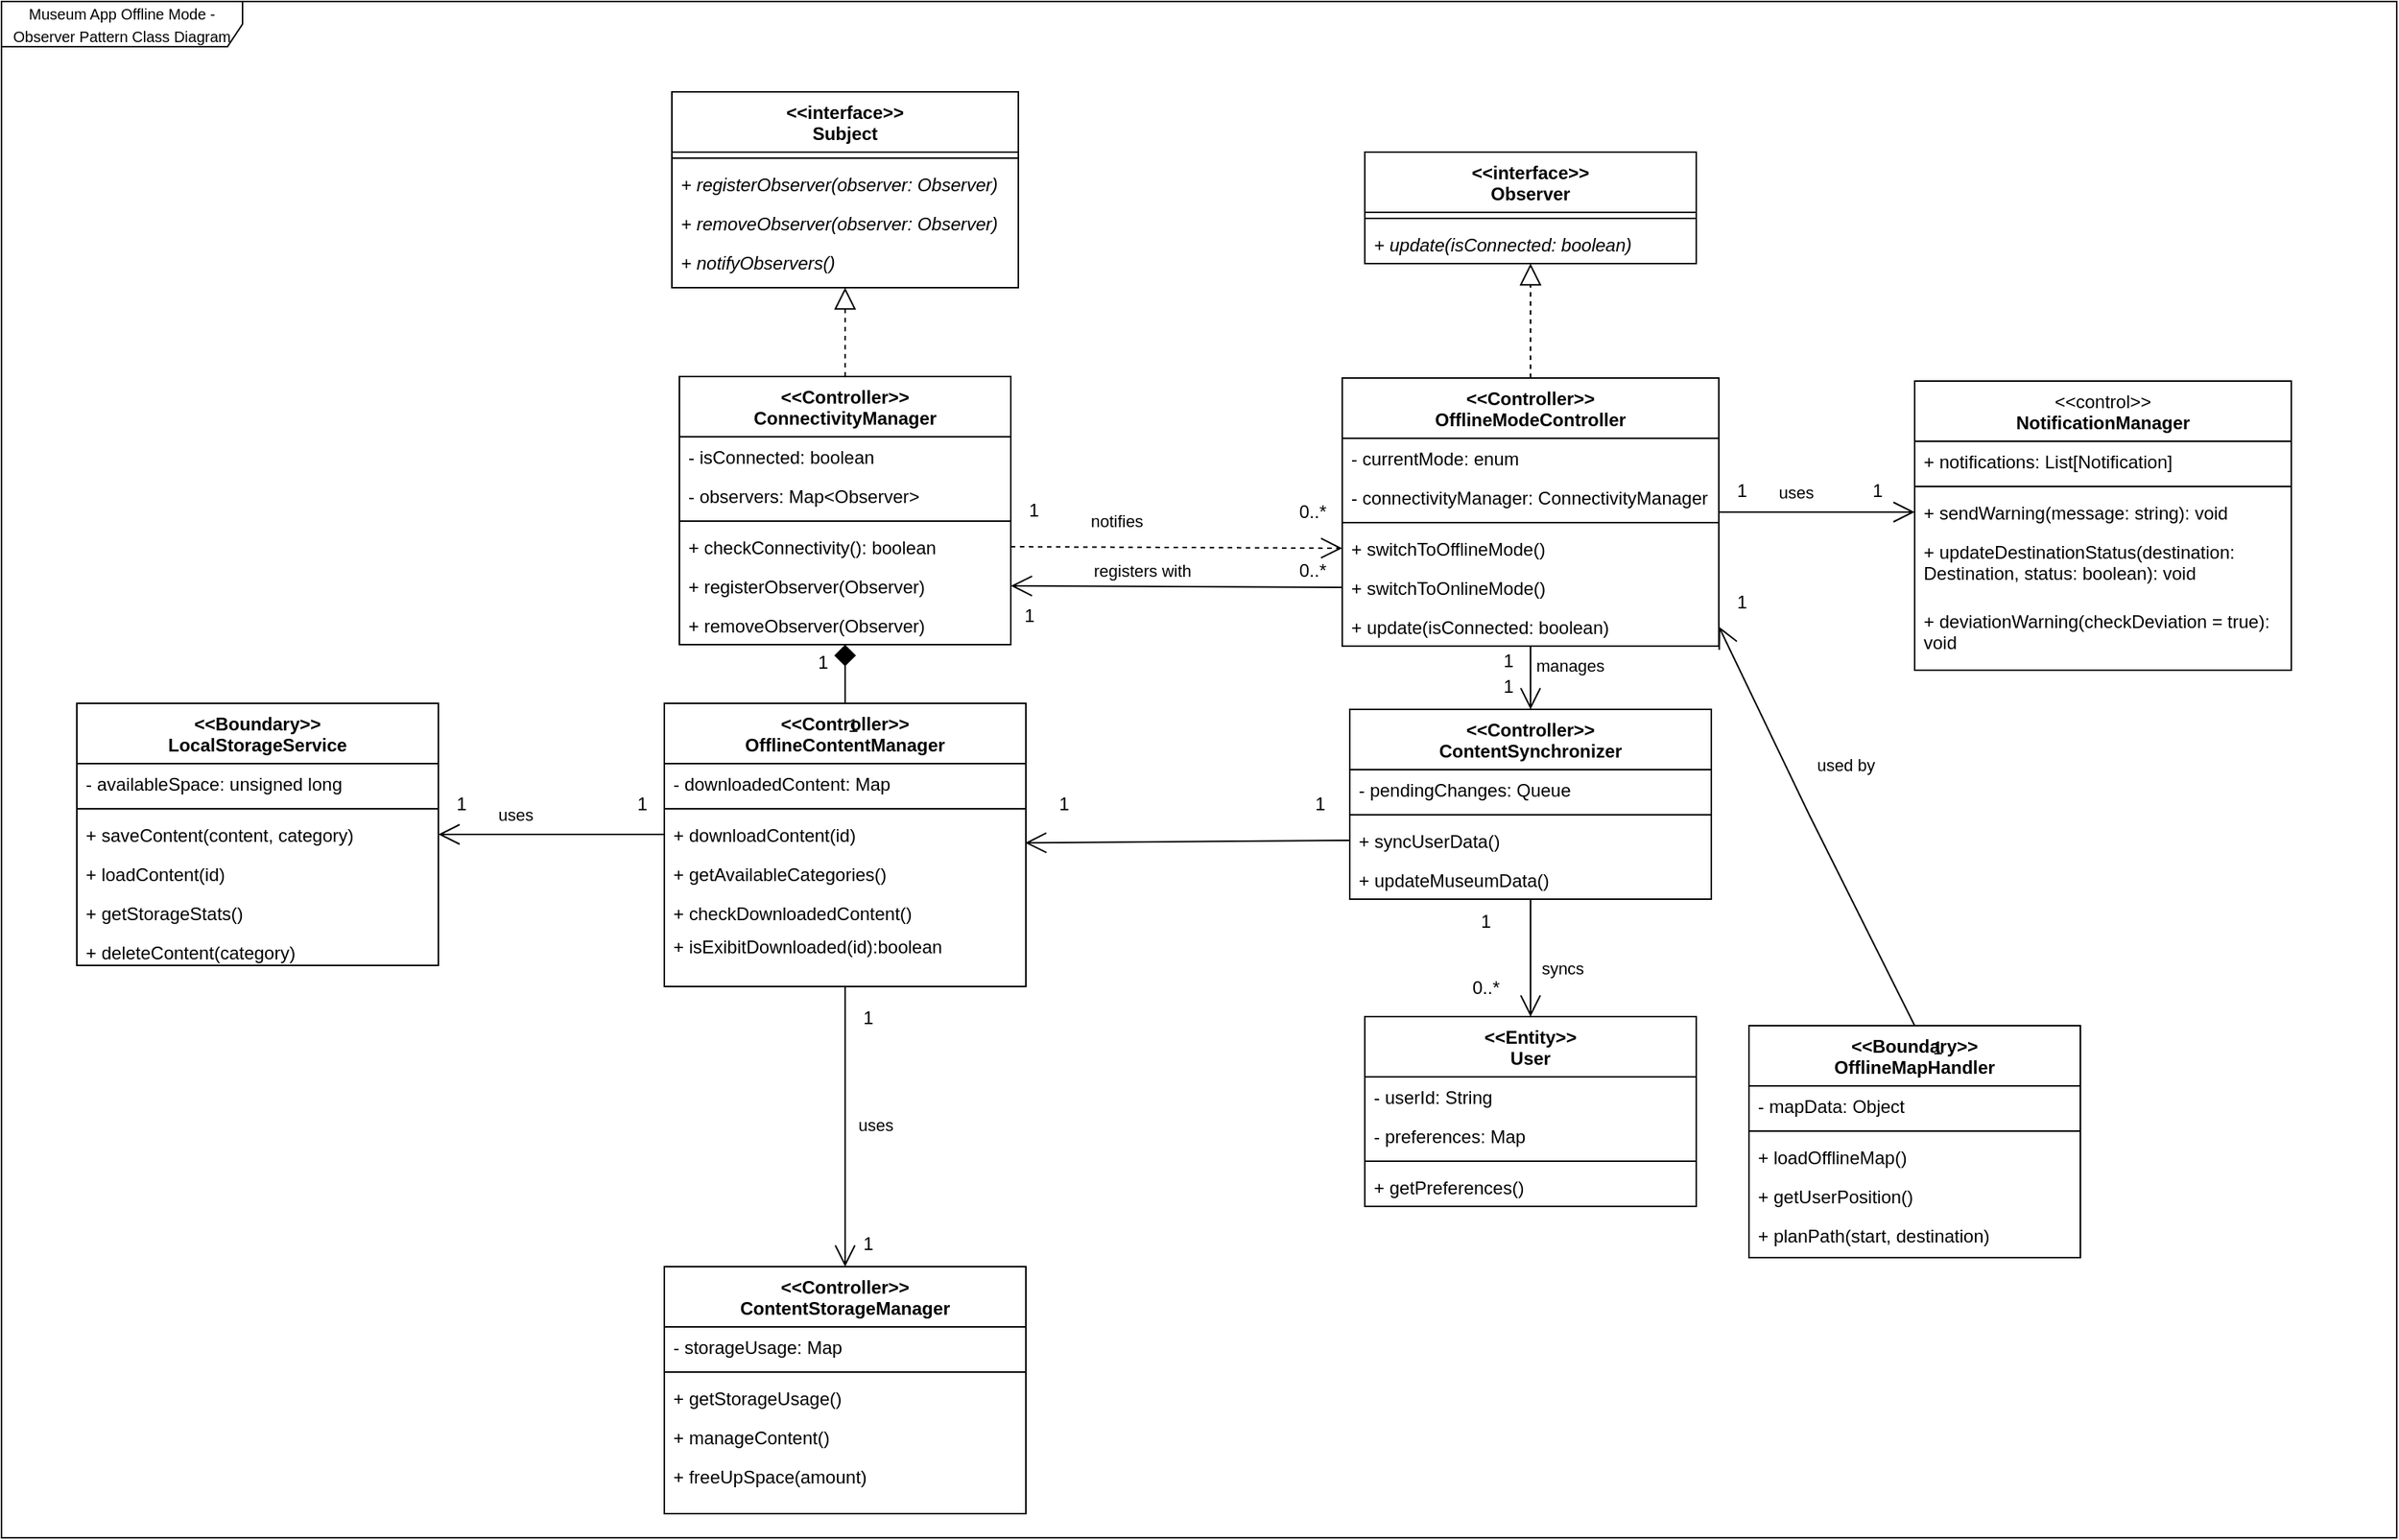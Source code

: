 <mxfile version="26.3.0">
  <diagram name="Class Diagram" id="KSTuHrOrOa2EzQPibKH0">
    <mxGraphModel dx="2436" dy="764" grid="1" gridSize="10" guides="1" tooltips="1" connect="1" arrows="1" fold="1" page="1" pageScale="1" pageWidth="850" pageHeight="1100" math="0" shadow="0">
      <root>
        <mxCell id="0" />
        <mxCell id="1" parent="0" />
        <mxCell id="z-32q3GTf2C1MFr4T_wQ-2" value="&lt;&lt;interface&gt;&gt;&#xa;Subject" style="swimlane;fontStyle=1;align=center;verticalAlign=top;childLayout=stackLayout;horizontal=1;startSize=40;horizontalStack=0;resizeParent=1;resizeParentMax=0;resizeLast=0;collapsible=1;marginBottom=0;" vertex="1" parent="1">
          <mxGeometry x="325" y="80" width="230" height="130" as="geometry" />
        </mxCell>
        <mxCell id="z-32q3GTf2C1MFr4T_wQ-3" value="" style="line;strokeWidth=1;fillColor=none;align=left;verticalAlign=middle;spacingTop=-1;spacingLeft=3;spacingRight=3;rotatable=0;labelPosition=right;points=[];portConstraint=eastwest;strokeColor=inherit;" vertex="1" parent="z-32q3GTf2C1MFr4T_wQ-2">
          <mxGeometry y="40" width="230" height="8" as="geometry" />
        </mxCell>
        <mxCell id="z-32q3GTf2C1MFr4T_wQ-4" value="+ registerObserver(observer: Observer)" style="text;strokeColor=none;fillColor=none;align=left;verticalAlign=top;spacingLeft=4;spacingRight=4;overflow=hidden;rotatable=0;points=[[0,0.5],[1,0.5]];portConstraint=eastwest;fontStyle=2" vertex="1" parent="z-32q3GTf2C1MFr4T_wQ-2">
          <mxGeometry y="48" width="230" height="26" as="geometry" />
        </mxCell>
        <mxCell id="z-32q3GTf2C1MFr4T_wQ-5" value="+ removeObserver(observer: Observer)" style="text;strokeColor=none;fillColor=none;align=left;verticalAlign=top;spacingLeft=4;spacingRight=4;overflow=hidden;rotatable=0;points=[[0,0.5],[1,0.5]];portConstraint=eastwest;fontStyle=2" vertex="1" parent="z-32q3GTf2C1MFr4T_wQ-2">
          <mxGeometry y="74" width="230" height="26" as="geometry" />
        </mxCell>
        <mxCell id="z-32q3GTf2C1MFr4T_wQ-6" value="+ notifyObservers()" style="text;strokeColor=none;fillColor=none;align=left;verticalAlign=top;spacingLeft=4;spacingRight=4;overflow=hidden;rotatable=0;points=[[0,0.5],[1,0.5]];portConstraint=eastwest;fontStyle=2" vertex="1" parent="z-32q3GTf2C1MFr4T_wQ-2">
          <mxGeometry y="100" width="230" height="30" as="geometry" />
        </mxCell>
        <mxCell id="z-32q3GTf2C1MFr4T_wQ-7" value="&lt;&lt;interface&gt;&gt;&#xa;Observer" style="swimlane;fontStyle=1;align=center;verticalAlign=top;childLayout=stackLayout;horizontal=1;startSize=40;horizontalStack=0;resizeParent=1;resizeParentMax=0;resizeLast=0;collapsible=1;marginBottom=0;" vertex="1" parent="1">
          <mxGeometry x="785" y="120" width="220" height="74" as="geometry" />
        </mxCell>
        <mxCell id="z-32q3GTf2C1MFr4T_wQ-8" value="" style="line;strokeWidth=1;fillColor=none;align=left;verticalAlign=middle;spacingTop=-1;spacingLeft=3;spacingRight=3;rotatable=0;labelPosition=right;points=[];portConstraint=eastwest;strokeColor=inherit;" vertex="1" parent="z-32q3GTf2C1MFr4T_wQ-7">
          <mxGeometry y="40" width="220" height="8" as="geometry" />
        </mxCell>
        <mxCell id="z-32q3GTf2C1MFr4T_wQ-9" value="+ update(isConnected: boolean)" style="text;strokeColor=none;fillColor=none;align=left;verticalAlign=top;spacingLeft=4;spacingRight=4;overflow=hidden;rotatable=0;points=[[0,0.5],[1,0.5]];portConstraint=eastwest;fontStyle=2" vertex="1" parent="z-32q3GTf2C1MFr4T_wQ-7">
          <mxGeometry y="48" width="220" height="26" as="geometry" />
        </mxCell>
        <mxCell id="z-32q3GTf2C1MFr4T_wQ-10" value="&lt;&lt;Controller&gt;&gt;&#xa;ConnectivityManager" style="swimlane;fontStyle=1;align=center;verticalAlign=top;childLayout=stackLayout;horizontal=1;startSize=40;horizontalStack=0;resizeParent=1;resizeParentMax=0;resizeLast=0;collapsible=1;marginBottom=0;" vertex="1" parent="1">
          <mxGeometry x="330" y="269" width="220" height="178" as="geometry" />
        </mxCell>
        <mxCell id="z-32q3GTf2C1MFr4T_wQ-11" value="- isConnected: boolean" style="text;strokeColor=none;fillColor=none;align=left;verticalAlign=top;spacingLeft=4;spacingRight=4;overflow=hidden;rotatable=0;points=[[0,0.5],[1,0.5]];portConstraint=eastwest;" vertex="1" parent="z-32q3GTf2C1MFr4T_wQ-10">
          <mxGeometry y="40" width="220" height="26" as="geometry" />
        </mxCell>
        <mxCell id="z-32q3GTf2C1MFr4T_wQ-12" value="- observers: Map&lt;Observer&gt;" style="text;strokeColor=none;fillColor=none;align=left;verticalAlign=top;spacingLeft=4;spacingRight=4;overflow=hidden;rotatable=0;points=[[0,0.5],[1,0.5]];portConstraint=eastwest;" vertex="1" parent="z-32q3GTf2C1MFr4T_wQ-10">
          <mxGeometry y="66" width="220" height="26" as="geometry" />
        </mxCell>
        <mxCell id="z-32q3GTf2C1MFr4T_wQ-13" value="" style="line;strokeWidth=1;fillColor=none;align=left;verticalAlign=middle;spacingTop=-1;spacingLeft=3;spacingRight=3;rotatable=0;labelPosition=right;points=[];portConstraint=eastwest;strokeColor=inherit;" vertex="1" parent="z-32q3GTf2C1MFr4T_wQ-10">
          <mxGeometry y="92" width="220" height="8" as="geometry" />
        </mxCell>
        <mxCell id="z-32q3GTf2C1MFr4T_wQ-14" value="+ checkConnectivity(): boolean" style="text;strokeColor=none;fillColor=none;align=left;verticalAlign=top;spacingLeft=4;spacingRight=4;overflow=hidden;rotatable=0;points=[[0,0.5],[1,0.5]];portConstraint=eastwest;" vertex="1" parent="z-32q3GTf2C1MFr4T_wQ-10">
          <mxGeometry y="100" width="220" height="26" as="geometry" />
        </mxCell>
        <mxCell id="z-32q3GTf2C1MFr4T_wQ-15" value="+ registerObserver(Observer)" style="text;strokeColor=none;fillColor=none;align=left;verticalAlign=top;spacingLeft=4;spacingRight=4;overflow=hidden;rotatable=0;points=[[0,0.5],[1,0.5]];portConstraint=eastwest;" vertex="1" parent="z-32q3GTf2C1MFr4T_wQ-10">
          <mxGeometry y="126" width="220" height="26" as="geometry" />
        </mxCell>
        <mxCell id="z-32q3GTf2C1MFr4T_wQ-16" value="+ removeObserver(Observer)" style="text;strokeColor=none;fillColor=none;align=left;verticalAlign=top;spacingLeft=4;spacingRight=4;overflow=hidden;rotatable=0;points=[[0,0.5],[1,0.5]];portConstraint=eastwest;" vertex="1" parent="z-32q3GTf2C1MFr4T_wQ-10">
          <mxGeometry y="152" width="220" height="26" as="geometry" />
        </mxCell>
        <mxCell id="z-32q3GTf2C1MFr4T_wQ-17" value="&lt;&lt;Controller&gt;&gt;&#xa;OfflineModeController" style="swimlane;fontStyle=1;align=center;verticalAlign=top;childLayout=stackLayout;horizontal=1;startSize=40;horizontalStack=0;resizeParent=1;resizeParentMax=0;resizeLast=0;collapsible=1;marginBottom=0;" vertex="1" parent="1">
          <mxGeometry x="770" y="270" width="250" height="178" as="geometry" />
        </mxCell>
        <mxCell id="z-32q3GTf2C1MFr4T_wQ-18" value="- currentMode: enum" style="text;strokeColor=none;fillColor=none;align=left;verticalAlign=top;spacingLeft=4;spacingRight=4;overflow=hidden;rotatable=0;points=[[0,0.5],[1,0.5]];portConstraint=eastwest;" vertex="1" parent="z-32q3GTf2C1MFr4T_wQ-17">
          <mxGeometry y="40" width="250" height="26" as="geometry" />
        </mxCell>
        <mxCell id="z-32q3GTf2C1MFr4T_wQ-19" value="- connectivityManager: ConnectivityManager" style="text;strokeColor=none;fillColor=none;align=left;verticalAlign=top;spacingLeft=4;spacingRight=4;overflow=hidden;rotatable=0;points=[[0,0.5],[1,0.5]];portConstraint=eastwest;" vertex="1" parent="z-32q3GTf2C1MFr4T_wQ-17">
          <mxGeometry y="66" width="250" height="26" as="geometry" />
        </mxCell>
        <mxCell id="z-32q3GTf2C1MFr4T_wQ-20" value="" style="line;strokeWidth=1;fillColor=none;align=left;verticalAlign=middle;spacingTop=-1;spacingLeft=3;spacingRight=3;rotatable=0;labelPosition=right;points=[];portConstraint=eastwest;strokeColor=inherit;" vertex="1" parent="z-32q3GTf2C1MFr4T_wQ-17">
          <mxGeometry y="92" width="250" height="8" as="geometry" />
        </mxCell>
        <mxCell id="z-32q3GTf2C1MFr4T_wQ-21" value="+ switchToOfflineMode()" style="text;strokeColor=none;fillColor=none;align=left;verticalAlign=top;spacingLeft=4;spacingRight=4;overflow=hidden;rotatable=0;points=[[0,0.5],[1,0.5]];portConstraint=eastwest;" vertex="1" parent="z-32q3GTf2C1MFr4T_wQ-17">
          <mxGeometry y="100" width="250" height="26" as="geometry" />
        </mxCell>
        <mxCell id="z-32q3GTf2C1MFr4T_wQ-22" value="+ switchToOnlineMode()" style="text;strokeColor=none;fillColor=none;align=left;verticalAlign=top;spacingLeft=4;spacingRight=4;overflow=hidden;rotatable=0;points=[[0,0.5],[1,0.5]];portConstraint=eastwest;" vertex="1" parent="z-32q3GTf2C1MFr4T_wQ-17">
          <mxGeometry y="126" width="250" height="26" as="geometry" />
        </mxCell>
        <mxCell id="z-32q3GTf2C1MFr4T_wQ-23" value="+ update(isConnected: boolean)" style="text;strokeColor=none;fillColor=none;align=left;verticalAlign=top;spacingLeft=4;spacingRight=4;overflow=hidden;rotatable=0;points=[[0,0.5],[1,0.5]];portConstraint=eastwest;" vertex="1" parent="z-32q3GTf2C1MFr4T_wQ-17">
          <mxGeometry y="152" width="250" height="26" as="geometry" />
        </mxCell>
        <mxCell id="z-32q3GTf2C1MFr4T_wQ-24" value="&lt;&lt;Controller&gt;&gt;&#xa;OfflineContentManager" style="swimlane;fontStyle=1;align=center;verticalAlign=top;childLayout=stackLayout;horizontal=1;startSize=40;horizontalStack=0;resizeParent=1;resizeParentMax=0;resizeLast=0;collapsible=1;marginBottom=0;" vertex="1" parent="1">
          <mxGeometry x="320" y="486" width="240" height="188" as="geometry" />
        </mxCell>
        <mxCell id="z-32q3GTf2C1MFr4T_wQ-25" value="- downloadedContent: Map" style="text;strokeColor=none;fillColor=none;align=left;verticalAlign=top;spacingLeft=4;spacingRight=4;overflow=hidden;rotatable=0;points=[[0,0.5],[1,0.5]];portConstraint=eastwest;" vertex="1" parent="z-32q3GTf2C1MFr4T_wQ-24">
          <mxGeometry y="40" width="240" height="26" as="geometry" />
        </mxCell>
        <mxCell id="z-32q3GTf2C1MFr4T_wQ-26" value="" style="line;strokeWidth=1;fillColor=none;align=left;verticalAlign=middle;spacingTop=-1;spacingLeft=3;spacingRight=3;rotatable=0;labelPosition=right;points=[];portConstraint=eastwest;strokeColor=inherit;" vertex="1" parent="z-32q3GTf2C1MFr4T_wQ-24">
          <mxGeometry y="66" width="240" height="8" as="geometry" />
        </mxCell>
        <mxCell id="z-32q3GTf2C1MFr4T_wQ-27" value="+ downloadContent(id)&#xa;" style="text;strokeColor=none;fillColor=none;align=left;verticalAlign=top;spacingLeft=4;spacingRight=4;overflow=hidden;rotatable=0;points=[[0,0.5],[1,0.5]];portConstraint=eastwest;" vertex="1" parent="z-32q3GTf2C1MFr4T_wQ-24">
          <mxGeometry y="74" width="240" height="26" as="geometry" />
        </mxCell>
        <mxCell id="z-32q3GTf2C1MFr4T_wQ-28" value="+ getAvailableCategories()" style="text;strokeColor=none;fillColor=none;align=left;verticalAlign=top;spacingLeft=4;spacingRight=4;overflow=hidden;rotatable=0;points=[[0,0.5],[1,0.5]];portConstraint=eastwest;" vertex="1" parent="z-32q3GTf2C1MFr4T_wQ-24">
          <mxGeometry y="100" width="240" height="26" as="geometry" />
        </mxCell>
        <mxCell id="z-32q3GTf2C1MFr4T_wQ-30" value="+ checkDownloadedContent()" style="text;strokeColor=none;fillColor=none;align=left;verticalAlign=top;spacingLeft=4;spacingRight=4;overflow=hidden;rotatable=0;points=[[0,0.5],[1,0.5]];portConstraint=eastwest;" vertex="1" parent="z-32q3GTf2C1MFr4T_wQ-24">
          <mxGeometry y="126" width="240" height="22" as="geometry" />
        </mxCell>
        <mxCell id="z-32q3GTf2C1MFr4T_wQ-29" value="+ isExibitDownloaded(id):boolean" style="text;strokeColor=none;fillColor=none;align=left;verticalAlign=top;spacingLeft=4;spacingRight=4;overflow=hidden;rotatable=0;points=[[0,0.5],[1,0.5]];portConstraint=eastwest;" vertex="1" parent="z-32q3GTf2C1MFr4T_wQ-24">
          <mxGeometry y="148" width="240" height="40" as="geometry" />
        </mxCell>
        <mxCell id="z-32q3GTf2C1MFr4T_wQ-31" value="&lt;&lt;Controller&gt;&gt;&#xa;ContentSynchronizer" style="swimlane;fontStyle=1;align=center;verticalAlign=top;childLayout=stackLayout;horizontal=1;startSize=40;horizontalStack=0;resizeParent=1;resizeParentMax=0;resizeLast=0;collapsible=1;marginBottom=0;" vertex="1" parent="1">
          <mxGeometry x="775" y="490" width="240" height="126" as="geometry" />
        </mxCell>
        <mxCell id="z-32q3GTf2C1MFr4T_wQ-32" value="- pendingChanges: Queue" style="text;strokeColor=none;fillColor=none;align=left;verticalAlign=top;spacingLeft=4;spacingRight=4;overflow=hidden;rotatable=0;points=[[0,0.5],[1,0.5]];portConstraint=eastwest;" vertex="1" parent="z-32q3GTf2C1MFr4T_wQ-31">
          <mxGeometry y="40" width="240" height="26" as="geometry" />
        </mxCell>
        <mxCell id="z-32q3GTf2C1MFr4T_wQ-33" value="" style="line;strokeWidth=1;fillColor=none;align=left;verticalAlign=middle;spacingTop=-1;spacingLeft=3;spacingRight=3;rotatable=0;labelPosition=right;points=[];portConstraint=eastwest;strokeColor=inherit;" vertex="1" parent="z-32q3GTf2C1MFr4T_wQ-31">
          <mxGeometry y="66" width="240" height="8" as="geometry" />
        </mxCell>
        <mxCell id="z-32q3GTf2C1MFr4T_wQ-34" value="+ syncUserData()" style="text;strokeColor=none;fillColor=none;align=left;verticalAlign=top;spacingLeft=4;spacingRight=4;overflow=hidden;rotatable=0;points=[[0,0.5],[1,0.5]];portConstraint=eastwest;" vertex="1" parent="z-32q3GTf2C1MFr4T_wQ-31">
          <mxGeometry y="74" width="240" height="26" as="geometry" />
        </mxCell>
        <mxCell id="z-32q3GTf2C1MFr4T_wQ-35" value="+ updateMuseumData()" style="text;strokeColor=none;fillColor=none;align=left;verticalAlign=top;spacingLeft=4;spacingRight=4;overflow=hidden;rotatable=0;points=[[0,0.5],[1,0.5]];portConstraint=eastwest;" vertex="1" parent="z-32q3GTf2C1MFr4T_wQ-31">
          <mxGeometry y="100" width="240" height="26" as="geometry" />
        </mxCell>
        <mxCell id="z-32q3GTf2C1MFr4T_wQ-36" value="&lt;&lt;Boundary&gt;&gt;&#xa;LocalStorageService" style="swimlane;fontStyle=1;align=center;verticalAlign=top;childLayout=stackLayout;horizontal=1;startSize=40;horizontalStack=0;resizeParent=1;resizeParentMax=0;resizeLast=0;collapsible=1;marginBottom=0;" vertex="1" parent="1">
          <mxGeometry x="-70" y="486" width="240" height="174" as="geometry" />
        </mxCell>
        <mxCell id="z-32q3GTf2C1MFr4T_wQ-37" value="- availableSpace: unsigned long" style="text;strokeColor=none;fillColor=none;align=left;verticalAlign=top;spacingLeft=4;spacingRight=4;overflow=hidden;rotatable=0;points=[[0,0.5],[1,0.5]];portConstraint=eastwest;" vertex="1" parent="z-32q3GTf2C1MFr4T_wQ-36">
          <mxGeometry y="40" width="240" height="26" as="geometry" />
        </mxCell>
        <mxCell id="z-32q3GTf2C1MFr4T_wQ-38" value="" style="line;strokeWidth=1;fillColor=none;align=left;verticalAlign=middle;spacingTop=-1;spacingLeft=3;spacingRight=3;rotatable=0;labelPosition=right;points=[];portConstraint=eastwest;strokeColor=inherit;" vertex="1" parent="z-32q3GTf2C1MFr4T_wQ-36">
          <mxGeometry y="66" width="240" height="8" as="geometry" />
        </mxCell>
        <mxCell id="z-32q3GTf2C1MFr4T_wQ-39" value="+ saveContent(content, category)" style="text;strokeColor=none;fillColor=none;align=left;verticalAlign=top;spacingLeft=4;spacingRight=4;overflow=hidden;rotatable=0;points=[[0,0.5],[1,0.5]];portConstraint=eastwest;" vertex="1" parent="z-32q3GTf2C1MFr4T_wQ-36">
          <mxGeometry y="74" width="240" height="26" as="geometry" />
        </mxCell>
        <mxCell id="z-32q3GTf2C1MFr4T_wQ-40" value="+ loadContent(id)" style="text;strokeColor=none;fillColor=none;align=left;verticalAlign=top;spacingLeft=4;spacingRight=4;overflow=hidden;rotatable=0;points=[[0,0.5],[1,0.5]];portConstraint=eastwest;" vertex="1" parent="z-32q3GTf2C1MFr4T_wQ-36">
          <mxGeometry y="100" width="240" height="26" as="geometry" />
        </mxCell>
        <mxCell id="z-32q3GTf2C1MFr4T_wQ-41" value="+ getStorageStats()" style="text;strokeColor=none;fillColor=none;align=left;verticalAlign=top;spacingLeft=4;spacingRight=4;overflow=hidden;rotatable=0;points=[[0,0.5],[1,0.5]];portConstraint=eastwest;" vertex="1" parent="z-32q3GTf2C1MFr4T_wQ-36">
          <mxGeometry y="126" width="240" height="26" as="geometry" />
        </mxCell>
        <mxCell id="z-32q3GTf2C1MFr4T_wQ-42" value="+ deleteContent(category)" style="text;strokeColor=none;fillColor=none;align=left;verticalAlign=top;spacingLeft=4;spacingRight=4;overflow=hidden;rotatable=0;points=[[0,0.5],[1,0.5]];portConstraint=eastwest;" vertex="1" parent="z-32q3GTf2C1MFr4T_wQ-36">
          <mxGeometry y="152" width="240" height="22" as="geometry" />
        </mxCell>
        <mxCell id="z-32q3GTf2C1MFr4T_wQ-49" value="&lt;&lt;Boundary&gt;&gt;&#xa;OfflineMapHandler" style="swimlane;fontStyle=1;align=center;verticalAlign=top;childLayout=stackLayout;horizontal=1;startSize=40;horizontalStack=0;resizeParent=1;resizeParentMax=0;resizeLast=0;collapsible=1;marginBottom=0;" vertex="1" parent="1">
          <mxGeometry x="1040" y="700" width="220" height="154" as="geometry" />
        </mxCell>
        <mxCell id="z-32q3GTf2C1MFr4T_wQ-50" value="- mapData: Object" style="text;strokeColor=none;fillColor=none;align=left;verticalAlign=top;spacingLeft=4;spacingRight=4;overflow=hidden;rotatable=0;points=[[0,0.5],[1,0.5]];portConstraint=eastwest;" vertex="1" parent="z-32q3GTf2C1MFr4T_wQ-49">
          <mxGeometry y="40" width="220" height="26" as="geometry" />
        </mxCell>
        <mxCell id="z-32q3GTf2C1MFr4T_wQ-51" value="" style="line;strokeWidth=1;fillColor=none;align=left;verticalAlign=middle;spacingTop=-1;spacingLeft=3;spacingRight=3;rotatable=0;labelPosition=right;points=[];portConstraint=eastwest;strokeColor=inherit;" vertex="1" parent="z-32q3GTf2C1MFr4T_wQ-49">
          <mxGeometry y="66" width="220" height="8" as="geometry" />
        </mxCell>
        <mxCell id="z-32q3GTf2C1MFr4T_wQ-52" value="+ loadOfflineMap()" style="text;strokeColor=none;fillColor=none;align=left;verticalAlign=top;spacingLeft=4;spacingRight=4;overflow=hidden;rotatable=0;points=[[0,0.5],[1,0.5]];portConstraint=eastwest;" vertex="1" parent="z-32q3GTf2C1MFr4T_wQ-49">
          <mxGeometry y="74" width="220" height="26" as="geometry" />
        </mxCell>
        <mxCell id="z-32q3GTf2C1MFr4T_wQ-53" value="+ getUserPosition()" style="text;strokeColor=none;fillColor=none;align=left;verticalAlign=top;spacingLeft=4;spacingRight=4;overflow=hidden;rotatable=0;points=[[0,0.5],[1,0.5]];portConstraint=eastwest;" vertex="1" parent="z-32q3GTf2C1MFr4T_wQ-49">
          <mxGeometry y="100" width="220" height="26" as="geometry" />
        </mxCell>
        <mxCell id="z-32q3GTf2C1MFr4T_wQ-54" value="+ planPath(start, destination)" style="text;strokeColor=none;fillColor=none;align=left;verticalAlign=top;spacingLeft=4;spacingRight=4;overflow=hidden;rotatable=0;points=[[0,0.5],[1,0.5]];portConstraint=eastwest;" vertex="1" parent="z-32q3GTf2C1MFr4T_wQ-49">
          <mxGeometry y="126" width="220" height="28" as="geometry" />
        </mxCell>
        <mxCell id="z-32q3GTf2C1MFr4T_wQ-55" value="&lt;&lt;Controller&gt;&gt;&#xa;ContentStorageManager" style="swimlane;fontStyle=1;align=center;verticalAlign=top;childLayout=stackLayout;horizontal=1;startSize=40;horizontalStack=0;resizeParent=1;resizeParentMax=0;resizeLast=0;collapsible=1;marginBottom=0;" vertex="1" parent="1">
          <mxGeometry x="320" y="860" width="240" height="164" as="geometry" />
        </mxCell>
        <mxCell id="z-32q3GTf2C1MFr4T_wQ-56" value="- storageUsage: Map" style="text;strokeColor=none;fillColor=none;align=left;verticalAlign=top;spacingLeft=4;spacingRight=4;overflow=hidden;rotatable=0;points=[[0,0.5],[1,0.5]];portConstraint=eastwest;" vertex="1" parent="z-32q3GTf2C1MFr4T_wQ-55">
          <mxGeometry y="40" width="240" height="26" as="geometry" />
        </mxCell>
        <mxCell id="z-32q3GTf2C1MFr4T_wQ-57" value="" style="line;strokeWidth=1;fillColor=none;align=left;verticalAlign=middle;spacingTop=-1;spacingLeft=3;spacingRight=3;rotatable=0;labelPosition=right;points=[];portConstraint=eastwest;strokeColor=inherit;" vertex="1" parent="z-32q3GTf2C1MFr4T_wQ-55">
          <mxGeometry y="66" width="240" height="8" as="geometry" />
        </mxCell>
        <mxCell id="z-32q3GTf2C1MFr4T_wQ-58" value="+ getStorageUsage()" style="text;strokeColor=none;fillColor=none;align=left;verticalAlign=top;spacingLeft=4;spacingRight=4;overflow=hidden;rotatable=0;points=[[0,0.5],[1,0.5]];portConstraint=eastwest;" vertex="1" parent="z-32q3GTf2C1MFr4T_wQ-55">
          <mxGeometry y="74" width="240" height="26" as="geometry" />
        </mxCell>
        <mxCell id="z-32q3GTf2C1MFr4T_wQ-59" value="+ manageContent()" style="text;strokeColor=none;fillColor=none;align=left;verticalAlign=top;spacingLeft=4;spacingRight=4;overflow=hidden;rotatable=0;points=[[0,0.5],[1,0.5]];portConstraint=eastwest;" vertex="1" parent="z-32q3GTf2C1MFr4T_wQ-55">
          <mxGeometry y="100" width="240" height="26" as="geometry" />
        </mxCell>
        <mxCell id="z-32q3GTf2C1MFr4T_wQ-60" value="+ freeUpSpace(amount)" style="text;strokeColor=none;fillColor=none;align=left;verticalAlign=top;spacingLeft=4;spacingRight=4;overflow=hidden;rotatable=0;points=[[0,0.5],[1,0.5]];portConstraint=eastwest;" vertex="1" parent="z-32q3GTf2C1MFr4T_wQ-55">
          <mxGeometry y="126" width="240" height="38" as="geometry" />
        </mxCell>
        <mxCell id="z-32q3GTf2C1MFr4T_wQ-61" value="&lt;&lt;Entity&gt;&gt;&#xa;User" style="swimlane;fontStyle=1;align=center;verticalAlign=top;childLayout=stackLayout;horizontal=1;startSize=40;horizontalStack=0;resizeParent=1;resizeParentMax=0;resizeLast=0;collapsible=1;marginBottom=0;" vertex="1" parent="1">
          <mxGeometry x="785" y="694" width="220" height="126" as="geometry" />
        </mxCell>
        <mxCell id="z-32q3GTf2C1MFr4T_wQ-62" value="- userId: String" style="text;strokeColor=none;fillColor=none;align=left;verticalAlign=top;spacingLeft=4;spacingRight=4;overflow=hidden;rotatable=0;points=[[0,0.5],[1,0.5]];portConstraint=eastwest;" vertex="1" parent="z-32q3GTf2C1MFr4T_wQ-61">
          <mxGeometry y="40" width="220" height="26" as="geometry" />
        </mxCell>
        <mxCell id="z-32q3GTf2C1MFr4T_wQ-63" value="- preferences: Map" style="text;strokeColor=none;fillColor=none;align=left;verticalAlign=top;spacingLeft=4;spacingRight=4;overflow=hidden;rotatable=0;points=[[0,0.5],[1,0.5]];portConstraint=eastwest;" vertex="1" parent="z-32q3GTf2C1MFr4T_wQ-61">
          <mxGeometry y="66" width="220" height="26" as="geometry" />
        </mxCell>
        <mxCell id="z-32q3GTf2C1MFr4T_wQ-64" value="" style="line;strokeWidth=1;fillColor=none;align=left;verticalAlign=middle;spacingTop=-1;spacingLeft=3;spacingRight=3;rotatable=0;labelPosition=right;points=[];portConstraint=eastwest;strokeColor=inherit;" vertex="1" parent="z-32q3GTf2C1MFr4T_wQ-61">
          <mxGeometry y="92" width="220" height="8" as="geometry" />
        </mxCell>
        <mxCell id="z-32q3GTf2C1MFr4T_wQ-65" value="+ getPreferences()" style="text;strokeColor=none;fillColor=none;align=left;verticalAlign=top;spacingLeft=4;spacingRight=4;overflow=hidden;rotatable=0;points=[[0,0.5],[1,0.5]];portConstraint=eastwest;" vertex="1" parent="z-32q3GTf2C1MFr4T_wQ-61">
          <mxGeometry y="100" width="220" height="26" as="geometry" />
        </mxCell>
        <mxCell id="z-32q3GTf2C1MFr4T_wQ-66" value="" style="endArrow=block;dashed=1;endFill=0;endSize=12;html=1;rounded=0;exitX=0.5;exitY=0;exitDx=0;exitDy=0;entryX=0.5;entryY=1;entryDx=0;entryDy=0;" edge="1" parent="1" source="z-32q3GTf2C1MFr4T_wQ-10" target="z-32q3GTf2C1MFr4T_wQ-2">
          <mxGeometry width="160" relative="1" as="geometry">
            <mxPoint x="510" y="420" as="sourcePoint" />
            <mxPoint x="670" y="420" as="targetPoint" />
          </mxGeometry>
        </mxCell>
        <mxCell id="z-32q3GTf2C1MFr4T_wQ-67" value="" style="endArrow=block;dashed=1;endFill=0;endSize=12;html=1;rounded=0;exitX=0.5;exitY=0;exitDx=0;exitDy=0;entryX=0.5;entryY=1;entryDx=0;entryDy=0;" edge="1" parent="1" source="z-32q3GTf2C1MFr4T_wQ-17" target="z-32q3GTf2C1MFr4T_wQ-7">
          <mxGeometry width="160" relative="1" as="geometry">
            <mxPoint x="510" y="420" as="sourcePoint" />
            <mxPoint x="670" y="420" as="targetPoint" />
          </mxGeometry>
        </mxCell>
        <mxCell id="z-32q3GTf2C1MFr4T_wQ-68" value="" style="endArrow=open;endSize=12;dashed=1;html=1;rounded=0;exitX=1;exitY=0.5;exitDx=0;exitDy=0;entryX=0;entryY=0.5;entryDx=0;entryDy=0;" edge="1" parent="1" source="z-32q3GTf2C1MFr4T_wQ-14" target="z-32q3GTf2C1MFr4T_wQ-21">
          <mxGeometry width="160" relative="1" as="geometry">
            <mxPoint x="510" y="420" as="sourcePoint" />
            <mxPoint x="670" y="420" as="targetPoint" />
          </mxGeometry>
        </mxCell>
        <mxCell id="z-32q3GTf2C1MFr4T_wQ-69" value="notifies" style="edgeLabel;html=1;align=center;verticalAlign=middle;resizable=0;points=[];" vertex="1" connectable="0" parent="z-32q3GTf2C1MFr4T_wQ-68">
          <mxGeometry x="0.3" y="1" relative="1" as="geometry">
            <mxPoint x="-73" y="-17" as="offset" />
          </mxGeometry>
        </mxCell>
        <mxCell id="z-32q3GTf2C1MFr4T_wQ-70" value="1" style="text;html=1;align=center;verticalAlign=middle;resizable=0;points=[];autosize=1;strokeColor=none;fillColor=none;" vertex="1" parent="1">
          <mxGeometry x="550" y="343" width="30" height="30" as="geometry" />
        </mxCell>
        <mxCell id="z-32q3GTf2C1MFr4T_wQ-71" value="0..*" style="text;html=1;align=center;verticalAlign=middle;resizable=0;points=[];autosize=1;strokeColor=none;fillColor=none;" vertex="1" parent="1">
          <mxGeometry x="730" y="344" width="40" height="30" as="geometry" />
        </mxCell>
        <mxCell id="z-32q3GTf2C1MFr4T_wQ-72" value="" style="endArrow=open;endSize=12;html=1;rounded=0;exitX=1;exitY=0.5;exitDx=0;exitDy=0;entryX=0;entryY=0.5;entryDx=0;entryDy=0;" edge="1" parent="1" source="z-32q3GTf2C1MFr4T_wQ-17" target="z-32q3GTf2C1MFr4T_wQ-109">
          <mxGeometry width="160" relative="1" as="geometry">
            <mxPoint x="510" y="420" as="sourcePoint" />
            <mxPoint x="1120" y="397" as="targetPoint" />
          </mxGeometry>
        </mxCell>
        <mxCell id="z-32q3GTf2C1MFr4T_wQ-73" value="uses" style="edgeLabel;html=1;align=center;verticalAlign=middle;resizable=0;points=[];" vertex="1" connectable="0" parent="z-32q3GTf2C1MFr4T_wQ-72">
          <mxGeometry x="0.3" y="1" relative="1" as="geometry">
            <mxPoint x="-34" y="-12" as="offset" />
          </mxGeometry>
        </mxCell>
        <mxCell id="z-32q3GTf2C1MFr4T_wQ-74" value="1" style="text;html=1;align=center;verticalAlign=middle;resizable=0;points=[];autosize=1;strokeColor=none;fillColor=none;" vertex="1" parent="1">
          <mxGeometry x="1020" y="330" width="30" height="30" as="geometry" />
        </mxCell>
        <mxCell id="z-32q3GTf2C1MFr4T_wQ-75" value="1" style="text;html=1;align=center;verticalAlign=middle;resizable=0;points=[];autosize=1;strokeColor=none;fillColor=none;" vertex="1" parent="1">
          <mxGeometry x="1110" y="330" width="30" height="30" as="geometry" />
        </mxCell>
        <mxCell id="z-32q3GTf2C1MFr4T_wQ-76" value="" style="endArrow=open;endSize=12;html=1;rounded=0;exitX=0.5;exitY=1;exitDx=0;exitDy=0;entryX=0.5;entryY=0;entryDx=0;entryDy=0;" edge="1" parent="1" source="z-32q3GTf2C1MFr4T_wQ-17" target="z-32q3GTf2C1MFr4T_wQ-31">
          <mxGeometry width="160" relative="1" as="geometry">
            <mxPoint x="510" y="420" as="sourcePoint" />
            <mxPoint x="670" y="420" as="targetPoint" />
          </mxGeometry>
        </mxCell>
        <mxCell id="z-32q3GTf2C1MFr4T_wQ-77" value="manages" style="edgeLabel;html=1;align=center;verticalAlign=middle;resizable=0;points=[];" vertex="1" connectable="0" parent="z-32q3GTf2C1MFr4T_wQ-76">
          <mxGeometry x="0.3" y="1" relative="1" as="geometry">
            <mxPoint x="25" y="-15" as="offset" />
          </mxGeometry>
        </mxCell>
        <mxCell id="z-32q3GTf2C1MFr4T_wQ-78" value="1" style="text;html=1;align=center;verticalAlign=middle;resizable=0;points=[];autosize=1;strokeColor=none;fillColor=none;" vertex="1" parent="1">
          <mxGeometry x="865" y="443" width="30" height="30" as="geometry" />
        </mxCell>
        <mxCell id="z-32q3GTf2C1MFr4T_wQ-79" value="1" style="text;html=1;align=center;verticalAlign=middle;resizable=0;points=[];autosize=1;strokeColor=none;fillColor=none;" vertex="1" parent="1">
          <mxGeometry x="865" y="460" width="30" height="30" as="geometry" />
        </mxCell>
        <mxCell id="z-32q3GTf2C1MFr4T_wQ-80" value="" style="endArrow=open;endSize=12;html=1;rounded=0;exitX=0;exitY=0.5;exitDx=0;exitDy=0;entryX=1;entryY=0.5;entryDx=0;entryDy=0;" edge="1" parent="1" source="z-32q3GTf2C1MFr4T_wQ-22" target="z-32q3GTf2C1MFr4T_wQ-15">
          <mxGeometry width="160" relative="1" as="geometry">
            <mxPoint x="510" y="420" as="sourcePoint" />
            <mxPoint x="670" y="420" as="targetPoint" />
          </mxGeometry>
        </mxCell>
        <mxCell id="z-32q3GTf2C1MFr4T_wQ-81" value="registers with" style="edgeLabel;html=1;align=center;verticalAlign=middle;resizable=0;points=[];" vertex="1" connectable="0" parent="z-32q3GTf2C1MFr4T_wQ-80">
          <mxGeometry x="0.3" y="1" relative="1" as="geometry">
            <mxPoint x="10" y="-12" as="offset" />
          </mxGeometry>
        </mxCell>
        <mxCell id="z-32q3GTf2C1MFr4T_wQ-82" value="0..*" style="text;html=1;align=center;verticalAlign=middle;resizable=0;points=[];autosize=1;strokeColor=none;fillColor=none;" vertex="1" parent="1">
          <mxGeometry x="730" y="383" width="40" height="30" as="geometry" />
        </mxCell>
        <mxCell id="z-32q3GTf2C1MFr4T_wQ-83" value="1" style="text;html=1;align=center;verticalAlign=middle;resizable=0;points=[];autosize=1;strokeColor=none;fillColor=none;" vertex="1" parent="1">
          <mxGeometry x="547" y="413" width="30" height="30" as="geometry" />
        </mxCell>
        <mxCell id="z-32q3GTf2C1MFr4T_wQ-84" value="" style="endArrow=diamond;endFill=1;endSize=12;html=1;rounded=0;exitX=0.5;exitY=0;exitDx=0;exitDy=0;entryX=0.5;entryY=1;entryDx=0;entryDy=0;" edge="1" parent="1" source="z-32q3GTf2C1MFr4T_wQ-24" target="z-32q3GTf2C1MFr4T_wQ-10">
          <mxGeometry width="160" relative="1" as="geometry">
            <mxPoint x="510" y="420" as="sourcePoint" />
            <mxPoint x="670" y="420" as="targetPoint" />
          </mxGeometry>
        </mxCell>
        <mxCell id="z-32q3GTf2C1MFr4T_wQ-86" value="1" style="text;html=1;align=center;verticalAlign=middle;resizable=0;points=[];autosize=1;strokeColor=none;fillColor=none;" vertex="1" parent="1">
          <mxGeometry x="430" y="486" width="30" height="30" as="geometry" />
        </mxCell>
        <mxCell id="z-32q3GTf2C1MFr4T_wQ-87" value="" style="endArrow=open;endSize=12;html=1;rounded=0;exitX=0;exitY=0.5;exitDx=0;exitDy=0;entryX=1;entryY=0.5;entryDx=0;entryDy=0;" edge="1" parent="1" source="z-32q3GTf2C1MFr4T_wQ-27" target="z-32q3GTf2C1MFr4T_wQ-39">
          <mxGeometry width="160" relative="1" as="geometry">
            <mxPoint x="510" y="420" as="sourcePoint" />
            <mxPoint x="670" y="420" as="targetPoint" />
          </mxGeometry>
        </mxCell>
        <mxCell id="z-32q3GTf2C1MFr4T_wQ-88" value="uses" style="edgeLabel;html=1;align=center;verticalAlign=middle;resizable=0;points=[];" vertex="1" connectable="0" parent="z-32q3GTf2C1MFr4T_wQ-87">
          <mxGeometry x="0.3" y="1" relative="1" as="geometry">
            <mxPoint x="-2" y="-14" as="offset" />
          </mxGeometry>
        </mxCell>
        <mxCell id="z-32q3GTf2C1MFr4T_wQ-89" value="1" style="text;html=1;align=center;verticalAlign=middle;resizable=0;points=[];autosize=1;strokeColor=none;fillColor=none;" vertex="1" parent="1">
          <mxGeometry x="170" y="538" width="30" height="30" as="geometry" />
        </mxCell>
        <mxCell id="z-32q3GTf2C1MFr4T_wQ-90" value="1" style="text;html=1;align=center;verticalAlign=middle;resizable=0;points=[];autosize=1;strokeColor=none;fillColor=none;" vertex="1" parent="1">
          <mxGeometry x="290" y="538" width="30" height="30" as="geometry" />
        </mxCell>
        <mxCell id="z-32q3GTf2C1MFr4T_wQ-91" value="" style="endArrow=open;endSize=12;html=1;rounded=0;exitX=0.5;exitY=1;exitDx=0;exitDy=0;entryX=0.5;entryY=0;entryDx=0;entryDy=0;" edge="1" parent="1" source="z-32q3GTf2C1MFr4T_wQ-24" target="z-32q3GTf2C1MFr4T_wQ-55">
          <mxGeometry width="160" relative="1" as="geometry">
            <mxPoint x="510" y="420" as="sourcePoint" />
            <mxPoint x="670" y="420" as="targetPoint" />
          </mxGeometry>
        </mxCell>
        <mxCell id="z-32q3GTf2C1MFr4T_wQ-92" value="uses" style="edgeLabel;html=1;align=center;verticalAlign=middle;resizable=0;points=[];" vertex="1" connectable="0" parent="z-32q3GTf2C1MFr4T_wQ-91">
          <mxGeometry x="0.3" y="1" relative="1" as="geometry">
            <mxPoint x="19" y="-29" as="offset" />
          </mxGeometry>
        </mxCell>
        <mxCell id="z-32q3GTf2C1MFr4T_wQ-94" value="1" style="text;html=1;align=center;verticalAlign=middle;resizable=0;points=[];autosize=1;strokeColor=none;fillColor=none;" vertex="1" parent="1">
          <mxGeometry x="440" y="830" width="30" height="30" as="geometry" />
        </mxCell>
        <mxCell id="z-32q3GTf2C1MFr4T_wQ-95" value="" style="endArrow=open;endSize=12;html=1;rounded=0;exitX=0;exitY=0.5;exitDx=0;exitDy=0;entryX=0.998;entryY=0.718;entryDx=0;entryDy=0;entryPerimeter=0;" edge="1" parent="1" source="z-32q3GTf2C1MFr4T_wQ-34" target="z-32q3GTf2C1MFr4T_wQ-27">
          <mxGeometry width="160" relative="1" as="geometry">
            <mxPoint x="510" y="580" as="sourcePoint" />
            <mxPoint x="561" y="573" as="targetPoint" />
          </mxGeometry>
        </mxCell>
        <mxCell id="z-32q3GTf2C1MFr4T_wQ-96" value="1" style="text;html=1;align=center;verticalAlign=middle;resizable=0;points=[];autosize=1;strokeColor=none;fillColor=none;" vertex="1" parent="1">
          <mxGeometry x="570" y="538" width="30" height="30" as="geometry" />
        </mxCell>
        <mxCell id="z-32q3GTf2C1MFr4T_wQ-97" value="1" style="text;html=1;align=center;verticalAlign=middle;resizable=0;points=[];autosize=1;strokeColor=none;fillColor=none;" vertex="1" parent="1">
          <mxGeometry x="740" y="538" width="30" height="30" as="geometry" />
        </mxCell>
        <mxCell id="z-32q3GTf2C1MFr4T_wQ-98" value="" style="endArrow=open;endSize=12;html=1;rounded=0;exitX=0.5;exitY=1;exitDx=0;exitDy=0;entryX=0.5;entryY=0;entryDx=0;entryDy=0;" edge="1" parent="1" source="z-32q3GTf2C1MFr4T_wQ-31" target="z-32q3GTf2C1MFr4T_wQ-61">
          <mxGeometry width="160" relative="1" as="geometry">
            <mxPoint x="510" y="580" as="sourcePoint" />
            <mxPoint x="670" y="580" as="targetPoint" />
          </mxGeometry>
        </mxCell>
        <mxCell id="z-32q3GTf2C1MFr4T_wQ-99" value="syncs" style="edgeLabel;html=1;align=center;verticalAlign=middle;resizable=0;points=[];" vertex="1" connectable="0" parent="z-32q3GTf2C1MFr4T_wQ-98">
          <mxGeometry x="0.3" y="1" relative="1" as="geometry">
            <mxPoint x="20" y="-5" as="offset" />
          </mxGeometry>
        </mxCell>
        <mxCell id="z-32q3GTf2C1MFr4T_wQ-100" value="1" style="text;html=1;align=center;verticalAlign=middle;resizable=0;points=[];autosize=1;strokeColor=none;fillColor=none;" vertex="1" parent="1">
          <mxGeometry x="850" y="616" width="30" height="30" as="geometry" />
        </mxCell>
        <mxCell id="z-32q3GTf2C1MFr4T_wQ-101" value="0..*" style="text;html=1;align=center;verticalAlign=middle;resizable=0;points=[];autosize=1;strokeColor=none;fillColor=none;" vertex="1" parent="1">
          <mxGeometry x="845" y="660" width="40" height="30" as="geometry" />
        </mxCell>
        <mxCell id="z-32q3GTf2C1MFr4T_wQ-102" value="" style="endArrow=open;endSize=12;html=1;rounded=0;exitX=0.5;exitY=0;exitDx=0;exitDy=0;entryX=1;entryY=0.5;entryDx=0;entryDy=0;" edge="1" parent="1" source="z-32q3GTf2C1MFr4T_wQ-49" target="z-32q3GTf2C1MFr4T_wQ-23">
          <mxGeometry width="160" relative="1" as="geometry">
            <mxPoint x="510" y="580" as="sourcePoint" />
            <mxPoint x="670" y="580" as="targetPoint" />
            <Array as="points">
              <mxPoint x="1080" y="560" />
            </Array>
          </mxGeometry>
        </mxCell>
        <mxCell id="z-32q3GTf2C1MFr4T_wQ-103" value="used by" style="edgeLabel;html=1;align=center;verticalAlign=middle;resizable=0;points=[];" vertex="1" connectable="0" parent="z-32q3GTf2C1MFr4T_wQ-102">
          <mxGeometry x="0.3" y="1" relative="1" as="geometry">
            <mxPoint x="40" y="-2" as="offset" />
          </mxGeometry>
        </mxCell>
        <mxCell id="z-32q3GTf2C1MFr4T_wQ-104" value="1" style="text;html=1;align=center;verticalAlign=middle;resizable=0;points=[];autosize=1;strokeColor=none;fillColor=none;" vertex="1" parent="1">
          <mxGeometry x="1150" y="700" width="30" height="30" as="geometry" />
        </mxCell>
        <mxCell id="z-32q3GTf2C1MFr4T_wQ-105" value="1" style="text;html=1;align=center;verticalAlign=middle;resizable=0;points=[];autosize=1;strokeColor=none;fillColor=none;" vertex="1" parent="1">
          <mxGeometry x="1020" y="404" width="30" height="30" as="geometry" />
        </mxCell>
        <mxCell id="z-32q3GTf2C1MFr4T_wQ-106" value="&lt;div&gt;&lt;span style=&quot;font-weight: normal;&quot;&gt;&amp;lt;&amp;lt;control&amp;gt;&amp;gt;&lt;/span&gt;&lt;/div&gt;NotificationManager" style="swimlane;fontStyle=1;align=center;verticalAlign=top;childLayout=stackLayout;horizontal=1;startSize=40;horizontalStack=0;resizeParent=1;resizeParentMax=0;resizeLast=0;collapsible=1;marginBottom=0;whiteSpace=wrap;html=1;" vertex="1" parent="1">
          <mxGeometry x="1150" y="272" width="250" height="192" as="geometry" />
        </mxCell>
        <mxCell id="z-32q3GTf2C1MFr4T_wQ-107" value="+ notifications: List[Notification]" style="text;strokeColor=none;fillColor=none;align=left;verticalAlign=top;spacingLeft=4;spacingRight=4;overflow=hidden;rotatable=0;points=[[0,0.5],[1,0.5]];portConstraint=eastwest;whiteSpace=wrap;html=1;" vertex="1" parent="z-32q3GTf2C1MFr4T_wQ-106">
          <mxGeometry y="40" width="250" height="26" as="geometry" />
        </mxCell>
        <mxCell id="z-32q3GTf2C1MFr4T_wQ-108" value="" style="line;strokeWidth=1;fillColor=none;align=left;verticalAlign=middle;spacingTop=-1;spacingLeft=3;spacingRight=3;rotatable=0;labelPosition=right;points=[];portConstraint=eastwest;strokeColor=inherit;" vertex="1" parent="z-32q3GTf2C1MFr4T_wQ-106">
          <mxGeometry y="66" width="250" height="8" as="geometry" />
        </mxCell>
        <mxCell id="z-32q3GTf2C1MFr4T_wQ-109" value="+ sendWarning(message: string): void" style="text;strokeColor=none;fillColor=none;align=left;verticalAlign=top;spacingLeft=4;spacingRight=4;overflow=hidden;rotatable=0;points=[[0,0.5],[1,0.5]];portConstraint=eastwest;whiteSpace=wrap;html=1;" vertex="1" parent="z-32q3GTf2C1MFr4T_wQ-106">
          <mxGeometry y="74" width="250" height="26" as="geometry" />
        </mxCell>
        <mxCell id="z-32q3GTf2C1MFr4T_wQ-110" value="+&amp;nbsp;updateDestinationStatus(destination: Destination, status: boolean): void&lt;h4 class=&quot;&quot; data-end=&quot;1897&quot; data-start=&quot;1869&quot;&gt;&lt;/h4&gt;" style="text;strokeColor=none;fillColor=none;align=left;verticalAlign=top;spacingLeft=4;spacingRight=4;overflow=hidden;rotatable=0;points=[[0,0.5],[1,0.5]];portConstraint=eastwest;whiteSpace=wrap;html=1;" vertex="1" parent="z-32q3GTf2C1MFr4T_wQ-106">
          <mxGeometry y="100" width="250" height="46" as="geometry" />
        </mxCell>
        <mxCell id="z-32q3GTf2C1MFr4T_wQ-111" value="+ deviationWarning(checkDeviation = true): void&lt;h4 class=&quot;&quot; data-end=&quot;1897&quot; data-start=&quot;1869&quot;&gt;&lt;/h4&gt;" style="text;strokeColor=none;fillColor=none;align=left;verticalAlign=top;spacingLeft=4;spacingRight=4;overflow=hidden;rotatable=0;points=[[0,0.5],[1,0.5]];portConstraint=eastwest;whiteSpace=wrap;html=1;" vertex="1" parent="z-32q3GTf2C1MFr4T_wQ-106">
          <mxGeometry y="146" width="250" height="46" as="geometry" />
        </mxCell>
        <mxCell id="z-32q3GTf2C1MFr4T_wQ-113" value="&lt;div&gt;1&lt;/div&gt;&lt;div&gt;&lt;br&gt;&lt;/div&gt;" style="text;html=1;align=center;verticalAlign=middle;resizable=0;points=[];autosize=1;strokeColor=none;fillColor=none;" vertex="1" parent="1">
          <mxGeometry x="410" y="446" width="30" height="40" as="geometry" />
        </mxCell>
        <mxCell id="z-32q3GTf2C1MFr4T_wQ-115" value="&lt;div&gt;1&lt;/div&gt;" style="text;html=1;align=center;verticalAlign=middle;resizable=0;points=[];autosize=1;strokeColor=none;fillColor=none;" vertex="1" parent="1">
          <mxGeometry x="440" y="680" width="30" height="30" as="geometry" />
        </mxCell>
        <mxCell id="z-32q3GTf2C1MFr4T_wQ-116" value="&lt;font style=&quot;font-size: 10px;&quot;&gt;Museum App Offline Mode - Observer Pattern Class Diagram&lt;/font&gt;" style="shape=umlFrame;whiteSpace=wrap;html=1;pointerEvents=0;recursiveResize=0;container=1;collapsible=0;width=160;" vertex="1" parent="1">
          <mxGeometry x="-120" y="20" width="1590" height="1020" as="geometry" />
        </mxCell>
      </root>
    </mxGraphModel>
  </diagram>
</mxfile>